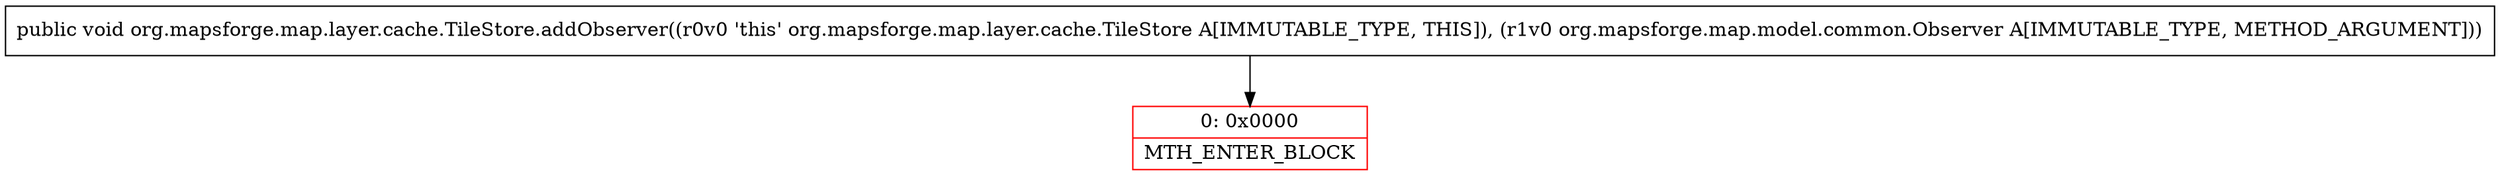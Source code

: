 digraph "CFG fororg.mapsforge.map.layer.cache.TileStore.addObserver(Lorg\/mapsforge\/map\/model\/common\/Observer;)V" {
subgraph cluster_Region_1168908476 {
label = "R(0)";
node [shape=record,color=blue];
}
Node_0 [shape=record,color=red,label="{0\:\ 0x0000|MTH_ENTER_BLOCK\l}"];
MethodNode[shape=record,label="{public void org.mapsforge.map.layer.cache.TileStore.addObserver((r0v0 'this' org.mapsforge.map.layer.cache.TileStore A[IMMUTABLE_TYPE, THIS]), (r1v0 org.mapsforge.map.model.common.Observer A[IMMUTABLE_TYPE, METHOD_ARGUMENT])) }"];
MethodNode -> Node_0;
}

